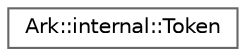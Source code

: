 digraph "Graphical Class Hierarchy"
{
 // INTERACTIVE_SVG=YES
 // LATEX_PDF_SIZE
  bgcolor="transparent";
  edge [fontname=Helvetica,fontsize=10,labelfontname=Helvetica,labelfontsize=10];
  node [fontname=Helvetica,fontsize=10,shape=box,height=0.2,width=0.4];
  rankdir="LR";
  Node0 [label="Ark::internal::Token",height=0.2,width=0.4,color="grey40", fillcolor="white", style="filled",URL="$d0/d98/structArk_1_1internal_1_1Token.html",tooltip=" "];
}
